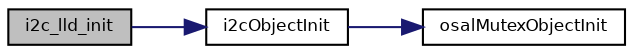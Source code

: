 digraph "i2c_lld_init"
{
  bgcolor="transparent";
  edge [fontname="Helvetica",fontsize="8",labelfontname="Helvetica",labelfontsize="8"];
  node [fontname="Helvetica",fontsize="8",shape=record];
  rankdir="LR";
  Node20 [label="i2c_lld_init",height=0.2,width=0.4,color="black", fillcolor="grey75", style="filled", fontcolor="black"];
  Node20 -> Node21 [color="midnightblue",fontsize="8",style="solid",fontname="Helvetica"];
  Node21 [label="i2cObjectInit",height=0.2,width=0.4,color="black",URL="$group___i2_c.html#ga2dd7be686d8e136b1deebfeb20e868f9",tooltip="Initializes the standard part of a I2CDriver structure. "];
  Node21 -> Node22 [color="midnightblue",fontsize="8",style="solid",fontname="Helvetica"];
  Node22 [label="osalMutexObjectInit",height=0.2,width=0.4,color="black",URL="$group___o_s_a_l.html#ga156fb36e0f0ea799f2bfe31970337de7",tooltip="Initializes s mutex_t object. "];
}
